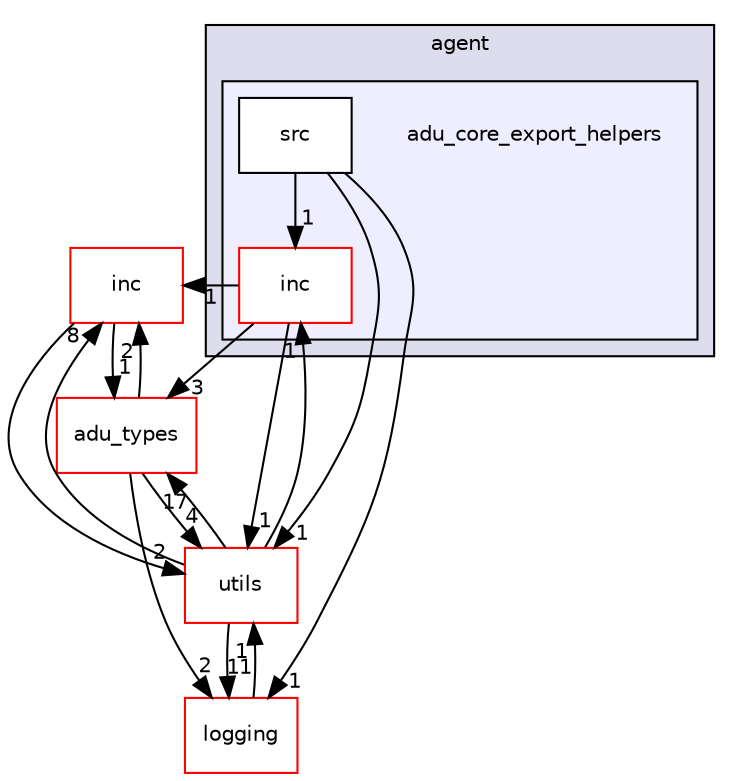 digraph "src/agent/adu_core_export_helpers" {
  compound=true
  node [ fontsize="10", fontname="Helvetica"];
  edge [ labelfontsize="10", labelfontname="Helvetica"];
  subgraph clusterdir_7a595b6a07cd8b16c4e5e314d67cc75b {
    graph [ bgcolor="#ddddee", pencolor="black", label="agent" fontname="Helvetica", fontsize="10", URL="dir_7a595b6a07cd8b16c4e5e314d67cc75b.html"]
  subgraph clusterdir_a4f03476d2e33fe8236ef7d7eea18d1b {
    graph [ bgcolor="#eeeeff", pencolor="black", label="" URL="dir_a4f03476d2e33fe8236ef7d7eea18d1b.html"];
    dir_a4f03476d2e33fe8236ef7d7eea18d1b [shape=plaintext label="adu_core_export_helpers"];
    dir_52bdda3eaae2c2c82365db84def27024 [shape=box label="inc" color="red" fillcolor="white" style="filled" URL="dir_52bdda3eaae2c2c82365db84def27024.html"];
    dir_15e40013014411930a0b5f6ba8c4dfcf [shape=box label="src" color="black" fillcolor="white" style="filled" URL="dir_15e40013014411930a0b5f6ba8c4dfcf.html"];
  }
  }
  dir_6bc6ad22483805bbbda55258ad2a62ea [shape=box label="inc" fillcolor="white" style="filled" color="red" URL="dir_6bc6ad22483805bbbda55258ad2a62ea.html"];
  dir_2fa9b52a3673ed0f8fcfc3f4f3ae93e3 [shape=box label="adu_types" fillcolor="white" style="filled" color="red" URL="dir_2fa9b52a3673ed0f8fcfc3f4f3ae93e3.html"];
  dir_b3320b59a4aa4a7431bc8488b87009bf [shape=box label="logging" fillcolor="white" style="filled" color="red" URL="dir_b3320b59a4aa4a7431bc8488b87009bf.html"];
  dir_313caf1132e152dd9b58bea13a4052ca [shape=box label="utils" fillcolor="white" style="filled" color="red" URL="dir_313caf1132e152dd9b58bea13a4052ca.html"];
  dir_52bdda3eaae2c2c82365db84def27024->dir_6bc6ad22483805bbbda55258ad2a62ea [headlabel="1", labeldistance=1.5 headhref="dir_000014_000137.html"];
  dir_52bdda3eaae2c2c82365db84def27024->dir_2fa9b52a3673ed0f8fcfc3f4f3ae93e3 [headlabel="3", labeldistance=1.5 headhref="dir_000014_000003.html"];
  dir_52bdda3eaae2c2c82365db84def27024->dir_313caf1132e152dd9b58bea13a4052ca [headlabel="1", labeldistance=1.5 headhref="dir_000014_000154.html"];
  dir_6bc6ad22483805bbbda55258ad2a62ea->dir_2fa9b52a3673ed0f8fcfc3f4f3ae93e3 [headlabel="1", labeldistance=1.5 headhref="dir_000137_000003.html"];
  dir_6bc6ad22483805bbbda55258ad2a62ea->dir_313caf1132e152dd9b58bea13a4052ca [headlabel="2", labeldistance=1.5 headhref="dir_000137_000154.html"];
  dir_15e40013014411930a0b5f6ba8c4dfcf->dir_52bdda3eaae2c2c82365db84def27024 [headlabel="1", labeldistance=1.5 headhref="dir_000016_000014.html"];
  dir_15e40013014411930a0b5f6ba8c4dfcf->dir_b3320b59a4aa4a7431bc8488b87009bf [headlabel="1", labeldistance=1.5 headhref="dir_000016_000143.html"];
  dir_15e40013014411930a0b5f6ba8c4dfcf->dir_313caf1132e152dd9b58bea13a4052ca [headlabel="1", labeldistance=1.5 headhref="dir_000016_000154.html"];
  dir_2fa9b52a3673ed0f8fcfc3f4f3ae93e3->dir_6bc6ad22483805bbbda55258ad2a62ea [headlabel="2", labeldistance=1.5 headhref="dir_000003_000137.html"];
  dir_2fa9b52a3673ed0f8fcfc3f4f3ae93e3->dir_b3320b59a4aa4a7431bc8488b87009bf [headlabel="2", labeldistance=1.5 headhref="dir_000003_000143.html"];
  dir_2fa9b52a3673ed0f8fcfc3f4f3ae93e3->dir_313caf1132e152dd9b58bea13a4052ca [headlabel="4", labeldistance=1.5 headhref="dir_000003_000154.html"];
  dir_b3320b59a4aa4a7431bc8488b87009bf->dir_313caf1132e152dd9b58bea13a4052ca [headlabel="1", labeldistance=1.5 headhref="dir_000143_000154.html"];
  dir_313caf1132e152dd9b58bea13a4052ca->dir_52bdda3eaae2c2c82365db84def27024 [headlabel="1", labeldistance=1.5 headhref="dir_000154_000014.html"];
  dir_313caf1132e152dd9b58bea13a4052ca->dir_6bc6ad22483805bbbda55258ad2a62ea [headlabel="8", labeldistance=1.5 headhref="dir_000154_000137.html"];
  dir_313caf1132e152dd9b58bea13a4052ca->dir_2fa9b52a3673ed0f8fcfc3f4f3ae93e3 [headlabel="17", labeldistance=1.5 headhref="dir_000154_000003.html"];
  dir_313caf1132e152dd9b58bea13a4052ca->dir_b3320b59a4aa4a7431bc8488b87009bf [headlabel="11", labeldistance=1.5 headhref="dir_000154_000143.html"];
}
